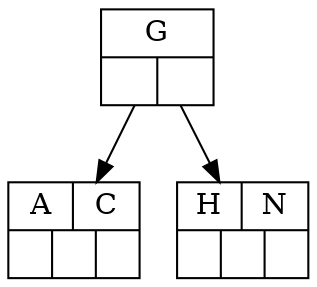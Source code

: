 digraph structs {
	node[shape = record];
	struct1[shape = record, label = "{{G} | {|}}"];
	struct2[shape = record, label = "{{A|C} | { || }}"];
	struct3[shape = record, label = "{{H|N} | { || }}"];

	struct1 -> struct2;
	struct1 -> struct3;
}